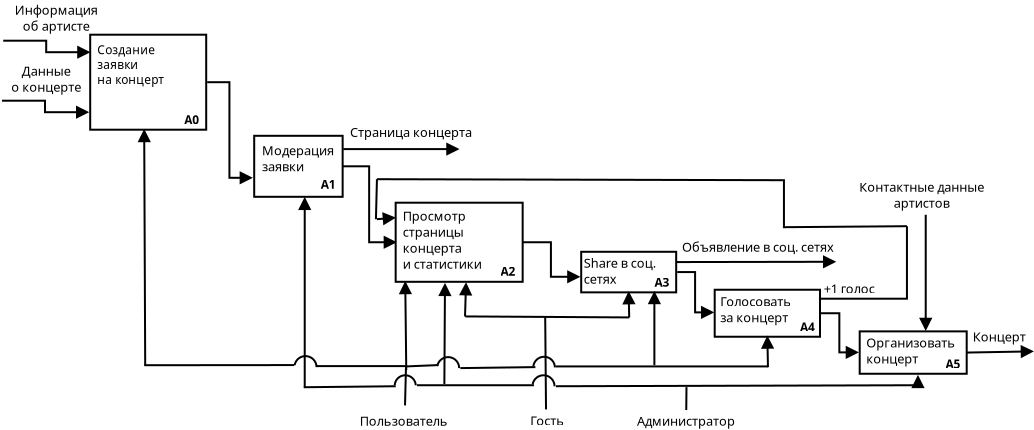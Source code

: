 <?xml version="1.0" encoding="UTF-8"?>
<dia:diagram xmlns:dia="http://www.lysator.liu.se/~alla/dia/">
  <dia:layer name="Background" visible="true" active="true">
    <dia:object type="Standard - Box" version="0" id="O0">
      <dia:attribute name="obj_pos">
        <dia:point val="6.25,4.4"/>
      </dia:attribute>
      <dia:attribute name="obj_bb">
        <dia:rectangle val="6.2,4.35;12.1,9.2"/>
      </dia:attribute>
      <dia:attribute name="elem_corner">
        <dia:point val="6.25,4.4"/>
      </dia:attribute>
      <dia:attribute name="elem_width">
        <dia:real val="5.8"/>
      </dia:attribute>
      <dia:attribute name="elem_height">
        <dia:real val="4.75"/>
      </dia:attribute>
      <dia:attribute name="show_background">
        <dia:boolean val="true"/>
      </dia:attribute>
    </dia:object>
    <dia:object type="Standard - Text" version="1" id="O1">
      <dia:attribute name="obj_pos">
        <dia:point val="6.6,5.375"/>
      </dia:attribute>
      <dia:attribute name="obj_bb">
        <dia:rectangle val="6.6,4.822;10.155,7.002"/>
      </dia:attribute>
      <dia:attribute name="text">
        <dia:composite type="text">
          <dia:attribute name="string">
            <dia:string>#Создание
заявки
на концерт#</dia:string>
          </dia:attribute>
          <dia:attribute name="font">
            <dia:font family="sans" style="0" name="Helvetica"/>
          </dia:attribute>
          <dia:attribute name="height">
            <dia:real val="0.744"/>
          </dia:attribute>
          <dia:attribute name="pos">
            <dia:point val="6.6,5.375"/>
          </dia:attribute>
          <dia:attribute name="color">
            <dia:color val="#000000"/>
          </dia:attribute>
          <dia:attribute name="alignment">
            <dia:enum val="0"/>
          </dia:attribute>
        </dia:composite>
      </dia:attribute>
      <dia:attribute name="valign">
        <dia:enum val="3"/>
      </dia:attribute>
    </dia:object>
    <dia:object type="Standard - ZigZagLine" version="1" id="O2">
      <dia:attribute name="obj_pos">
        <dia:point val="1.9,4.7"/>
      </dia:attribute>
      <dia:attribute name="obj_bb">
        <dia:rectangle val="1.85,4.65;6.312,5.606"/>
      </dia:attribute>
      <dia:attribute name="orth_points">
        <dia:point val="1.9,4.7"/>
        <dia:point val="4.05,4.7"/>
        <dia:point val="4.05,5.275"/>
        <dia:point val="6.2,5.275"/>
      </dia:attribute>
      <dia:attribute name="orth_orient">
        <dia:enum val="0"/>
        <dia:enum val="1"/>
        <dia:enum val="0"/>
      </dia:attribute>
      <dia:attribute name="autorouting">
        <dia:boolean val="true"/>
      </dia:attribute>
      <dia:attribute name="end_arrow">
        <dia:enum val="3"/>
      </dia:attribute>
      <dia:attribute name="end_arrow_length">
        <dia:real val="0.5"/>
      </dia:attribute>
      <dia:attribute name="end_arrow_width">
        <dia:real val="0.5"/>
      </dia:attribute>
    </dia:object>
    <dia:object type="Standard - Text" version="1" id="O3">
      <dia:attribute name="obj_pos">
        <dia:point val="4.55,3.4"/>
      </dia:attribute>
      <dia:attribute name="obj_bb">
        <dia:rectangle val="2.373,2.805;6.728,4.35"/>
      </dia:attribute>
      <dia:attribute name="text">
        <dia:composite type="text">
          <dia:attribute name="string">
            <dia:string>#Информация
об артисте#</dia:string>
          </dia:attribute>
          <dia:attribute name="font">
            <dia:font family="sans" style="0" name="Helvetica"/>
          </dia:attribute>
          <dia:attribute name="height">
            <dia:real val="0.8"/>
          </dia:attribute>
          <dia:attribute name="pos">
            <dia:point val="4.55,3.4"/>
          </dia:attribute>
          <dia:attribute name="color">
            <dia:color val="#000000"/>
          </dia:attribute>
          <dia:attribute name="alignment">
            <dia:enum val="1"/>
          </dia:attribute>
        </dia:composite>
      </dia:attribute>
      <dia:attribute name="valign">
        <dia:enum val="3"/>
      </dia:attribute>
    </dia:object>
    <dia:object type="Standard - Text" version="1" id="O4">
      <dia:attribute name="obj_pos">
        <dia:point val="4.05,6.45"/>
      </dia:attribute>
      <dia:attribute name="obj_bb">
        <dia:rectangle val="2.149,5.855;5.951,7.4"/>
      </dia:attribute>
      <dia:attribute name="text">
        <dia:composite type="text">
          <dia:attribute name="string">
            <dia:string>#Данные
о концерте#</dia:string>
          </dia:attribute>
          <dia:attribute name="font">
            <dia:font family="sans" style="0" name="Helvetica"/>
          </dia:attribute>
          <dia:attribute name="height">
            <dia:real val="0.8"/>
          </dia:attribute>
          <dia:attribute name="pos">
            <dia:point val="4.05,6.45"/>
          </dia:attribute>
          <dia:attribute name="color">
            <dia:color val="#000000"/>
          </dia:attribute>
          <dia:attribute name="alignment">
            <dia:enum val="1"/>
          </dia:attribute>
        </dia:composite>
      </dia:attribute>
      <dia:attribute name="valign">
        <dia:enum val="3"/>
      </dia:attribute>
    </dia:object>
    <dia:object type="Standard - ZigZagLine" version="1" id="O5">
      <dia:attribute name="obj_pos">
        <dia:point val="12.1,6.775"/>
      </dia:attribute>
      <dia:attribute name="obj_bb">
        <dia:rectangle val="12.05,6.725;14.434,11.886"/>
      </dia:attribute>
      <dia:attribute name="orth_points">
        <dia:point val="12.1,6.775"/>
        <dia:point val="13.211,6.775"/>
        <dia:point val="13.211,11.555"/>
        <dia:point val="14.322,11.555"/>
      </dia:attribute>
      <dia:attribute name="orth_orient">
        <dia:enum val="0"/>
        <dia:enum val="1"/>
        <dia:enum val="0"/>
      </dia:attribute>
      <dia:attribute name="autorouting">
        <dia:boolean val="true"/>
      </dia:attribute>
      <dia:attribute name="end_arrow">
        <dia:enum val="3"/>
      </dia:attribute>
      <dia:attribute name="end_arrow_length">
        <dia:real val="0.5"/>
      </dia:attribute>
      <dia:attribute name="end_arrow_width">
        <dia:real val="0.5"/>
      </dia:attribute>
      <dia:connections>
        <dia:connection handle="0" to="O0" connection="8"/>
      </dia:connections>
    </dia:object>
    <dia:object type="Standard - Box" version="0" id="O6">
      <dia:attribute name="obj_pos">
        <dia:point val="14.45,9.455"/>
      </dia:attribute>
      <dia:attribute name="obj_bb">
        <dia:rectangle val="14.4,9.405;18.922,12.555"/>
      </dia:attribute>
      <dia:attribute name="elem_corner">
        <dia:point val="14.45,9.455"/>
      </dia:attribute>
      <dia:attribute name="elem_width">
        <dia:real val="4.422"/>
      </dia:attribute>
      <dia:attribute name="elem_height">
        <dia:real val="3.05"/>
      </dia:attribute>
      <dia:attribute name="show_background">
        <dia:boolean val="true"/>
      </dia:attribute>
    </dia:object>
    <dia:object type="Standard - Text" version="1" id="O7">
      <dia:attribute name="obj_pos">
        <dia:point val="14.836,10.43"/>
      </dia:attribute>
      <dia:attribute name="obj_bb">
        <dia:rectangle val="14.836,9.835;18.651,11.38"/>
      </dia:attribute>
      <dia:attribute name="text">
        <dia:composite type="text">
          <dia:attribute name="string">
            <dia:string>#Модерация
заявки#</dia:string>
          </dia:attribute>
          <dia:attribute name="font">
            <dia:font family="sans" style="0" name="Helvetica"/>
          </dia:attribute>
          <dia:attribute name="height">
            <dia:real val="0.8"/>
          </dia:attribute>
          <dia:attribute name="pos">
            <dia:point val="14.836,10.43"/>
          </dia:attribute>
          <dia:attribute name="color">
            <dia:color val="#000000"/>
          </dia:attribute>
          <dia:attribute name="alignment">
            <dia:enum val="0"/>
          </dia:attribute>
        </dia:composite>
      </dia:attribute>
      <dia:attribute name="valign">
        <dia:enum val="3"/>
      </dia:attribute>
    </dia:object>
    <dia:object type="Standard - ZigZagLine" version="1" id="O8">
      <dia:attribute name="obj_pos">
        <dia:point val="18.872,10.98"/>
      </dia:attribute>
      <dia:attribute name="obj_bb">
        <dia:rectangle val="18.823,10.93;21.634,15.108"/>
      </dia:attribute>
      <dia:attribute name="orth_points">
        <dia:point val="18.872,10.98"/>
        <dia:point val="20.198,10.98"/>
        <dia:point val="20.198,14.777"/>
        <dia:point val="21.523,14.777"/>
      </dia:attribute>
      <dia:attribute name="orth_orient">
        <dia:enum val="0"/>
        <dia:enum val="1"/>
        <dia:enum val="0"/>
      </dia:attribute>
      <dia:attribute name="autorouting">
        <dia:boolean val="true"/>
      </dia:attribute>
      <dia:attribute name="end_arrow">
        <dia:enum val="3"/>
      </dia:attribute>
      <dia:attribute name="end_arrow_length">
        <dia:real val="0.5"/>
      </dia:attribute>
      <dia:attribute name="end_arrow_width">
        <dia:real val="0.5"/>
      </dia:attribute>
      <dia:connections>
        <dia:connection handle="0" to="O6" connection="4"/>
        <dia:connection handle="1" to="O9" connection="3"/>
      </dia:connections>
    </dia:object>
    <dia:object type="Standard - Box" version="0" id="O9">
      <dia:attribute name="obj_pos">
        <dia:point val="21.523,12.8"/>
      </dia:attribute>
      <dia:attribute name="obj_bb">
        <dia:rectangle val="21.473,12.75;27.922,16.805"/>
      </dia:attribute>
      <dia:attribute name="elem_corner">
        <dia:point val="21.523,12.8"/>
      </dia:attribute>
      <dia:attribute name="elem_width">
        <dia:real val="6.35"/>
      </dia:attribute>
      <dia:attribute name="elem_height">
        <dia:real val="3.955"/>
      </dia:attribute>
      <dia:attribute name="show_background">
        <dia:boolean val="true"/>
      </dia:attribute>
    </dia:object>
    <dia:object type="Standard - Text" version="1" id="O10">
      <dia:attribute name="obj_pos">
        <dia:point val="21.875,13.7"/>
      </dia:attribute>
      <dia:attribute name="obj_bb">
        <dia:rectangle val="21.875,13.105;26.355,16.25"/>
      </dia:attribute>
      <dia:attribute name="text">
        <dia:composite type="text">
          <dia:attribute name="string">
            <dia:string>#Просмотр
страницы
концерта
и статистики#</dia:string>
          </dia:attribute>
          <dia:attribute name="font">
            <dia:font family="sans" style="0" name="Helvetica"/>
          </dia:attribute>
          <dia:attribute name="height">
            <dia:real val="0.8"/>
          </dia:attribute>
          <dia:attribute name="pos">
            <dia:point val="21.875,13.7"/>
          </dia:attribute>
          <dia:attribute name="color">
            <dia:color val="#000000"/>
          </dia:attribute>
          <dia:attribute name="alignment">
            <dia:enum val="0"/>
          </dia:attribute>
        </dia:composite>
      </dia:attribute>
      <dia:attribute name="valign">
        <dia:enum val="3"/>
      </dia:attribute>
    </dia:object>
    <dia:object type="Standard - Text" version="1" id="O11">
      <dia:attribute name="obj_pos">
        <dia:point val="10.95,8.875"/>
      </dia:attribute>
      <dia:attribute name="obj_bb">
        <dia:rectangle val="10.95,8.322;11.825,9.015"/>
      </dia:attribute>
      <dia:attribute name="text">
        <dia:composite type="text">
          <dia:attribute name="string">
            <dia:string>#A0#</dia:string>
          </dia:attribute>
          <dia:attribute name="font">
            <dia:font family="sans" style="80" name="Helvetica-Bold"/>
          </dia:attribute>
          <dia:attribute name="height">
            <dia:real val="0.744"/>
          </dia:attribute>
          <dia:attribute name="pos">
            <dia:point val="10.95,8.875"/>
          </dia:attribute>
          <dia:attribute name="color">
            <dia:color val="#000000"/>
          </dia:attribute>
          <dia:attribute name="alignment">
            <dia:enum val="0"/>
          </dia:attribute>
        </dia:composite>
      </dia:attribute>
      <dia:attribute name="valign">
        <dia:enum val="3"/>
      </dia:attribute>
    </dia:object>
    <dia:object type="Standard - Text" version="1" id="O12">
      <dia:attribute name="obj_pos">
        <dia:point val="17.78,12.107"/>
      </dia:attribute>
      <dia:attribute name="obj_bb">
        <dia:rectangle val="17.78,11.555;18.655,12.248"/>
      </dia:attribute>
      <dia:attribute name="text">
        <dia:composite type="text">
          <dia:attribute name="string">
            <dia:string>#A1#</dia:string>
          </dia:attribute>
          <dia:attribute name="font">
            <dia:font family="sans" style="80" name="Helvetica-Bold"/>
          </dia:attribute>
          <dia:attribute name="height">
            <dia:real val="0.744"/>
          </dia:attribute>
          <dia:attribute name="pos">
            <dia:point val="17.78,12.107"/>
          </dia:attribute>
          <dia:attribute name="color">
            <dia:color val="#000000"/>
          </dia:attribute>
          <dia:attribute name="alignment">
            <dia:enum val="0"/>
          </dia:attribute>
        </dia:composite>
      </dia:attribute>
      <dia:attribute name="valign">
        <dia:enum val="3"/>
      </dia:attribute>
    </dia:object>
    <dia:object type="Standard - Text" version="1" id="O13">
      <dia:attribute name="obj_pos">
        <dia:point val="26.77,16.457"/>
      </dia:attribute>
      <dia:attribute name="obj_bb">
        <dia:rectangle val="26.77,15.905;27.645,16.598"/>
      </dia:attribute>
      <dia:attribute name="text">
        <dia:composite type="text">
          <dia:attribute name="string">
            <dia:string>#A2#</dia:string>
          </dia:attribute>
          <dia:attribute name="font">
            <dia:font family="sans" style="80" name="Helvetica-Bold"/>
          </dia:attribute>
          <dia:attribute name="height">
            <dia:real val="0.744"/>
          </dia:attribute>
          <dia:attribute name="pos">
            <dia:point val="26.77,16.457"/>
          </dia:attribute>
          <dia:attribute name="color">
            <dia:color val="#000000"/>
          </dia:attribute>
          <dia:attribute name="alignment">
            <dia:enum val="0"/>
          </dia:attribute>
        </dia:composite>
      </dia:attribute>
      <dia:attribute name="valign">
        <dia:enum val="3"/>
      </dia:attribute>
    </dia:object>
    <dia:object type="Standard - Box" version="0" id="O14">
      <dia:attribute name="obj_pos">
        <dia:point val="30.8,15.254"/>
      </dia:attribute>
      <dia:attribute name="obj_bb">
        <dia:rectangle val="30.75,15.204;35.599,17.333"/>
      </dia:attribute>
      <dia:attribute name="elem_corner">
        <dia:point val="30.8,15.254"/>
      </dia:attribute>
      <dia:attribute name="elem_width">
        <dia:real val="4.749"/>
      </dia:attribute>
      <dia:attribute name="elem_height">
        <dia:real val="2.029"/>
      </dia:attribute>
      <dia:attribute name="show_background">
        <dia:boolean val="true"/>
      </dia:attribute>
    </dia:object>
    <dia:object type="Standard - Box" version="0" id="O15">
      <dia:attribute name="obj_pos">
        <dia:point val="37.475,17.152"/>
      </dia:attribute>
      <dia:attribute name="obj_bb">
        <dia:rectangle val="37.425,17.102;42.79,19.552"/>
      </dia:attribute>
      <dia:attribute name="elem_corner">
        <dia:point val="37.475,17.152"/>
      </dia:attribute>
      <dia:attribute name="elem_width">
        <dia:real val="5.265"/>
      </dia:attribute>
      <dia:attribute name="elem_height">
        <dia:real val="2.35"/>
      </dia:attribute>
      <dia:attribute name="show_background">
        <dia:boolean val="true"/>
      </dia:attribute>
    </dia:object>
    <dia:object type="Standard - Box" version="0" id="O16">
      <dia:attribute name="obj_pos">
        <dia:point val="44.725,19.234"/>
      </dia:attribute>
      <dia:attribute name="obj_bb">
        <dia:rectangle val="44.675,19.184;50.125,21.402"/>
      </dia:attribute>
      <dia:attribute name="elem_corner">
        <dia:point val="44.725,19.234"/>
      </dia:attribute>
      <dia:attribute name="elem_width">
        <dia:real val="5.35"/>
      </dia:attribute>
      <dia:attribute name="elem_height">
        <dia:real val="2.119"/>
      </dia:attribute>
      <dia:attribute name="show_background">
        <dia:boolean val="true"/>
      </dia:attribute>
    </dia:object>
    <dia:object type="Standard - Text" version="1" id="O17">
      <dia:attribute name="obj_pos">
        <dia:point val="30.925,16.058"/>
      </dia:attribute>
      <dia:attribute name="obj_bb">
        <dia:rectangle val="30.925,15.463;34.938,17.008"/>
      </dia:attribute>
      <dia:attribute name="text">
        <dia:composite type="text">
          <dia:attribute name="string">
            <dia:string>#Share в соц.
сетях#</dia:string>
          </dia:attribute>
          <dia:attribute name="font">
            <dia:font family="sans" style="0" name="Helvetica"/>
          </dia:attribute>
          <dia:attribute name="height">
            <dia:real val="0.8"/>
          </dia:attribute>
          <dia:attribute name="pos">
            <dia:point val="30.925,16.058"/>
          </dia:attribute>
          <dia:attribute name="color">
            <dia:color val="#000000"/>
          </dia:attribute>
          <dia:attribute name="alignment">
            <dia:enum val="0"/>
          </dia:attribute>
        </dia:composite>
      </dia:attribute>
      <dia:attribute name="valign">
        <dia:enum val="3"/>
      </dia:attribute>
    </dia:object>
    <dia:object type="Standard - ZigZagLine" version="1" id="O18">
      <dia:attribute name="obj_pos">
        <dia:point val="27.872,14.777"/>
      </dia:attribute>
      <dia:attribute name="obj_bb">
        <dia:rectangle val="27.823,14.727;30.81,16.835"/>
      </dia:attribute>
      <dia:attribute name="orth_points">
        <dia:point val="27.872,14.777"/>
        <dia:point val="29.286,14.777"/>
        <dia:point val="29.286,16.504"/>
        <dia:point val="30.699,16.504"/>
      </dia:attribute>
      <dia:attribute name="orth_orient">
        <dia:enum val="0"/>
        <dia:enum val="1"/>
        <dia:enum val="0"/>
      </dia:attribute>
      <dia:attribute name="autorouting">
        <dia:boolean val="true"/>
      </dia:attribute>
      <dia:attribute name="end_arrow">
        <dia:enum val="3"/>
      </dia:attribute>
      <dia:attribute name="end_arrow_length">
        <dia:real val="0.5"/>
      </dia:attribute>
      <dia:attribute name="end_arrow_width">
        <dia:real val="0.5"/>
      </dia:attribute>
      <dia:connections>
        <dia:connection handle="0" to="O9" connection="4"/>
      </dia:connections>
    </dia:object>
    <dia:object type="Standard - Text" version="1" id="O19">
      <dia:attribute name="obj_pos">
        <dia:point val="34.459,17.006"/>
      </dia:attribute>
      <dia:attribute name="obj_bb">
        <dia:rectangle val="34.459,16.454;35.334,17.146"/>
      </dia:attribute>
      <dia:attribute name="text">
        <dia:composite type="text">
          <dia:attribute name="string">
            <dia:string>#A3#</dia:string>
          </dia:attribute>
          <dia:attribute name="font">
            <dia:font family="sans" style="80" name="Helvetica-Bold"/>
          </dia:attribute>
          <dia:attribute name="height">
            <dia:real val="0.744"/>
          </dia:attribute>
          <dia:attribute name="pos">
            <dia:point val="34.459,17.006"/>
          </dia:attribute>
          <dia:attribute name="color">
            <dia:color val="#000000"/>
          </dia:attribute>
          <dia:attribute name="alignment">
            <dia:enum val="0"/>
          </dia:attribute>
        </dia:composite>
      </dia:attribute>
      <dia:attribute name="valign">
        <dia:enum val="3"/>
      </dia:attribute>
    </dia:object>
    <dia:object type="Standard - Line" version="0" id="O20">
      <dia:attribute name="obj_pos">
        <dia:point val="35.549,15.768"/>
      </dia:attribute>
      <dia:attribute name="obj_bb">
        <dia:rectangle val="35.498,15.424;43.602,16.086"/>
      </dia:attribute>
      <dia:attribute name="conn_endpoints">
        <dia:point val="35.549,15.768"/>
        <dia:point val="43.49,15.754"/>
      </dia:attribute>
      <dia:attribute name="numcp">
        <dia:int val="1"/>
      </dia:attribute>
      <dia:attribute name="end_arrow">
        <dia:enum val="3"/>
      </dia:attribute>
      <dia:attribute name="end_arrow_length">
        <dia:real val="0.5"/>
      </dia:attribute>
      <dia:attribute name="end_arrow_width">
        <dia:real val="0.5"/>
      </dia:attribute>
      <dia:connections>
        <dia:connection handle="0" to="O14" connection="4"/>
      </dia:connections>
    </dia:object>
    <dia:object type="Standard - Text" version="1" id="O21">
      <dia:attribute name="obj_pos">
        <dia:point val="35.84,15.254"/>
      </dia:attribute>
      <dia:attribute name="obj_bb">
        <dia:rectangle val="35.84,14.659;44.245,15.404"/>
      </dia:attribute>
      <dia:attribute name="text">
        <dia:composite type="text">
          <dia:attribute name="string">
            <dia:string>#Объявление в соц. сетях#</dia:string>
          </dia:attribute>
          <dia:attribute name="font">
            <dia:font family="sans" style="0" name="Helvetica"/>
          </dia:attribute>
          <dia:attribute name="height">
            <dia:real val="0.8"/>
          </dia:attribute>
          <dia:attribute name="pos">
            <dia:point val="35.84,15.254"/>
          </dia:attribute>
          <dia:attribute name="color">
            <dia:color val="#000000"/>
          </dia:attribute>
          <dia:attribute name="alignment">
            <dia:enum val="0"/>
          </dia:attribute>
        </dia:composite>
      </dia:attribute>
      <dia:attribute name="valign">
        <dia:enum val="3"/>
      </dia:attribute>
    </dia:object>
    <dia:object type="Standard - Text" version="1" id="O22">
      <dia:attribute name="obj_pos">
        <dia:point val="37.75,17.977"/>
      </dia:attribute>
      <dia:attribute name="obj_bb">
        <dia:rectangle val="37.75,17.382;41.605,18.927"/>
      </dia:attribute>
      <dia:attribute name="text">
        <dia:composite type="text">
          <dia:attribute name="string">
            <dia:string>#Голосовать
за концерт#</dia:string>
          </dia:attribute>
          <dia:attribute name="font">
            <dia:font family="sans" style="0" name="Helvetica"/>
          </dia:attribute>
          <dia:attribute name="height">
            <dia:real val="0.8"/>
          </dia:attribute>
          <dia:attribute name="pos">
            <dia:point val="37.75,17.977"/>
          </dia:attribute>
          <dia:attribute name="color">
            <dia:color val="#000000"/>
          </dia:attribute>
          <dia:attribute name="alignment">
            <dia:enum val="0"/>
          </dia:attribute>
        </dia:composite>
      </dia:attribute>
      <dia:attribute name="valign">
        <dia:enum val="3"/>
      </dia:attribute>
    </dia:object>
    <dia:object type="Standard - Text" version="1" id="O23">
      <dia:attribute name="obj_pos">
        <dia:point val="41.74,19.236"/>
      </dia:attribute>
      <dia:attribute name="obj_bb">
        <dia:rectangle val="41.74,18.684;42.615,19.376"/>
      </dia:attribute>
      <dia:attribute name="text">
        <dia:composite type="text">
          <dia:attribute name="string">
            <dia:string>#A4#</dia:string>
          </dia:attribute>
          <dia:attribute name="font">
            <dia:font family="sans" style="80" name="Helvetica-Bold"/>
          </dia:attribute>
          <dia:attribute name="height">
            <dia:real val="0.744"/>
          </dia:attribute>
          <dia:attribute name="pos">
            <dia:point val="41.74,19.236"/>
          </dia:attribute>
          <dia:attribute name="color">
            <dia:color val="#000000"/>
          </dia:attribute>
          <dia:attribute name="alignment">
            <dia:enum val="0"/>
          </dia:attribute>
        </dia:composite>
      </dia:attribute>
      <dia:attribute name="valign">
        <dia:enum val="3"/>
      </dia:attribute>
    </dia:object>
    <dia:object type="Standard - ZigZagLine" version="1" id="O24">
      <dia:attribute name="obj_pos">
        <dia:point val="35.599,16.268"/>
      </dia:attribute>
      <dia:attribute name="obj_bb">
        <dia:rectangle val="35.549,16.218;37.502,18.615"/>
      </dia:attribute>
      <dia:attribute name="orth_points">
        <dia:point val="35.599,16.268"/>
        <dia:point val="36.494,16.268"/>
        <dia:point val="36.494,18.284"/>
        <dia:point val="37.39,18.284"/>
      </dia:attribute>
      <dia:attribute name="orth_orient">
        <dia:enum val="0"/>
        <dia:enum val="1"/>
        <dia:enum val="0"/>
      </dia:attribute>
      <dia:attribute name="autorouting">
        <dia:boolean val="true"/>
      </dia:attribute>
      <dia:attribute name="end_arrow">
        <dia:enum val="3"/>
      </dia:attribute>
      <dia:attribute name="end_arrow_length">
        <dia:real val="0.5"/>
      </dia:attribute>
      <dia:attribute name="end_arrow_width">
        <dia:real val="0.5"/>
      </dia:attribute>
      <dia:connections>
        <dia:connection handle="0" to="O14" connection="8"/>
      </dia:connections>
    </dia:object>
    <dia:object type="Standard - Line" version="0" id="O25">
      <dia:attribute name="obj_pos">
        <dia:point val="20.587,13.625"/>
      </dia:attribute>
      <dia:attribute name="obj_bb">
        <dia:rectangle val="20.534,13.268;21.587,13.927"/>
      </dia:attribute>
      <dia:attribute name="conn_endpoints">
        <dia:point val="20.587,13.625"/>
        <dia:point val="21.476,13.553"/>
      </dia:attribute>
      <dia:attribute name="numcp">
        <dia:int val="1"/>
      </dia:attribute>
      <dia:attribute name="end_arrow">
        <dia:enum val="3"/>
      </dia:attribute>
      <dia:attribute name="end_arrow_length">
        <dia:real val="0.5"/>
      </dia:attribute>
      <dia:attribute name="end_arrow_width">
        <dia:real val="0.5"/>
      </dia:attribute>
    </dia:object>
    <dia:object type="Standard - Text" version="1" id="O26">
      <dia:attribute name="obj_pos">
        <dia:point val="42.925,17.334"/>
      </dia:attribute>
      <dia:attribute name="obj_bb">
        <dia:rectangle val="42.925,16.739;45.958,17.484"/>
      </dia:attribute>
      <dia:attribute name="text">
        <dia:composite type="text">
          <dia:attribute name="string">
            <dia:string>#+1 голос#</dia:string>
          </dia:attribute>
          <dia:attribute name="font">
            <dia:font family="sans" style="0" name="Helvetica"/>
          </dia:attribute>
          <dia:attribute name="height">
            <dia:real val="0.8"/>
          </dia:attribute>
          <dia:attribute name="pos">
            <dia:point val="42.925,17.334"/>
          </dia:attribute>
          <dia:attribute name="color">
            <dia:color val="#000000"/>
          </dia:attribute>
          <dia:attribute name="alignment">
            <dia:enum val="0"/>
          </dia:attribute>
        </dia:composite>
      </dia:attribute>
      <dia:attribute name="valign">
        <dia:enum val="3"/>
      </dia:attribute>
    </dia:object>
    <dia:object type="Standard - ZigZagLine" version="1" id="O27">
      <dia:attribute name="obj_pos">
        <dia:point val="42.79,18.327"/>
      </dia:attribute>
      <dia:attribute name="obj_bb">
        <dia:rectangle val="42.74,18.277;44.737,20.615"/>
      </dia:attribute>
      <dia:attribute name="orth_points">
        <dia:point val="42.79,18.327"/>
        <dia:point val="43.708,18.327"/>
        <dia:point val="43.708,20.284"/>
        <dia:point val="44.625,20.284"/>
      </dia:attribute>
      <dia:attribute name="orth_orient">
        <dia:enum val="0"/>
        <dia:enum val="1"/>
        <dia:enum val="0"/>
      </dia:attribute>
      <dia:attribute name="autorouting">
        <dia:boolean val="true"/>
      </dia:attribute>
      <dia:attribute name="end_arrow">
        <dia:enum val="3"/>
      </dia:attribute>
      <dia:attribute name="end_arrow_length">
        <dia:real val="0.5"/>
      </dia:attribute>
      <dia:attribute name="end_arrow_width">
        <dia:real val="0.5"/>
      </dia:attribute>
      <dia:connections>
        <dia:connection handle="0" to="O15" connection="8"/>
      </dia:connections>
    </dia:object>
    <dia:object type="Standard - Text" version="1" id="O28">
      <dia:attribute name="obj_pos">
        <dia:point val="45.05,20.043"/>
      </dia:attribute>
      <dia:attribute name="obj_bb">
        <dia:rectangle val="45.05,19.448;49.783,20.993"/>
      </dia:attribute>
      <dia:attribute name="text">
        <dia:composite type="text">
          <dia:attribute name="string">
            <dia:string>#Организовать
концерт#</dia:string>
          </dia:attribute>
          <dia:attribute name="font">
            <dia:font family="sans" style="0" name="Helvetica"/>
          </dia:attribute>
          <dia:attribute name="height">
            <dia:real val="0.8"/>
          </dia:attribute>
          <dia:attribute name="pos">
            <dia:point val="45.05,20.043"/>
          </dia:attribute>
          <dia:attribute name="color">
            <dia:color val="#000000"/>
          </dia:attribute>
          <dia:attribute name="alignment">
            <dia:enum val="0"/>
          </dia:attribute>
        </dia:composite>
      </dia:attribute>
      <dia:attribute name="valign">
        <dia:enum val="3"/>
      </dia:attribute>
    </dia:object>
    <dia:object type="Standard - Text" version="1" id="O29">
      <dia:attribute name="obj_pos">
        <dia:point val="49.015,21.086"/>
      </dia:attribute>
      <dia:attribute name="obj_bb">
        <dia:rectangle val="49.015,20.534;49.89,21.226"/>
      </dia:attribute>
      <dia:attribute name="text">
        <dia:composite type="text">
          <dia:attribute name="string">
            <dia:string>#A5#</dia:string>
          </dia:attribute>
          <dia:attribute name="font">
            <dia:font family="sans" style="80" name="Helvetica-Bold"/>
          </dia:attribute>
          <dia:attribute name="height">
            <dia:real val="0.744"/>
          </dia:attribute>
          <dia:attribute name="pos">
            <dia:point val="49.015,21.086"/>
          </dia:attribute>
          <dia:attribute name="color">
            <dia:color val="#000000"/>
          </dia:attribute>
          <dia:attribute name="alignment">
            <dia:enum val="0"/>
          </dia:attribute>
        </dia:composite>
      </dia:attribute>
      <dia:attribute name="valign">
        <dia:enum val="3"/>
      </dia:attribute>
    </dia:object>
    <dia:object type="Standard - Line" version="0" id="O30">
      <dia:attribute name="obj_pos">
        <dia:point val="50.075,20.293"/>
      </dia:attribute>
      <dia:attribute name="obj_bb">
        <dia:rectangle val="50.025,19.913;53.487,20.574"/>
      </dia:attribute>
      <dia:attribute name="conn_endpoints">
        <dia:point val="50.075,20.293"/>
        <dia:point val="53.376,20.234"/>
      </dia:attribute>
      <dia:attribute name="numcp">
        <dia:int val="1"/>
      </dia:attribute>
      <dia:attribute name="end_arrow">
        <dia:enum val="3"/>
      </dia:attribute>
      <dia:attribute name="end_arrow_length">
        <dia:real val="0.5"/>
      </dia:attribute>
      <dia:attribute name="end_arrow_width">
        <dia:real val="0.5"/>
      </dia:attribute>
      <dia:connections>
        <dia:connection handle="0" to="O16" connection="4"/>
      </dia:connections>
    </dia:object>
    <dia:object type="Standard - Text" version="1" id="O31">
      <dia:attribute name="obj_pos">
        <dia:point val="50.376,19.734"/>
      </dia:attribute>
      <dia:attribute name="obj_bb">
        <dia:rectangle val="50.376,19.139;53.255,19.884"/>
      </dia:attribute>
      <dia:attribute name="text">
        <dia:composite type="text">
          <dia:attribute name="string">
            <dia:string>#Концерт#</dia:string>
          </dia:attribute>
          <dia:attribute name="font">
            <dia:font family="sans" style="0" name="Helvetica"/>
          </dia:attribute>
          <dia:attribute name="height">
            <dia:real val="0.8"/>
          </dia:attribute>
          <dia:attribute name="pos">
            <dia:point val="50.376,19.734"/>
          </dia:attribute>
          <dia:attribute name="color">
            <dia:color val="#000000"/>
          </dia:attribute>
          <dia:attribute name="alignment">
            <dia:enum val="0"/>
          </dia:attribute>
        </dia:composite>
      </dia:attribute>
      <dia:attribute name="valign">
        <dia:enum val="3"/>
      </dia:attribute>
    </dia:object>
    <dia:object type="Standard - Line" version="0" id="O32">
      <dia:attribute name="obj_pos">
        <dia:point val="48.026,13.403"/>
      </dia:attribute>
      <dia:attribute name="obj_bb">
        <dia:rectangle val="47.695,13.353;48.356,19.265"/>
      </dia:attribute>
      <dia:attribute name="conn_endpoints">
        <dia:point val="48.026,13.403"/>
        <dia:point val="48.026,19.153"/>
      </dia:attribute>
      <dia:attribute name="numcp">
        <dia:int val="1"/>
      </dia:attribute>
      <dia:attribute name="end_arrow">
        <dia:enum val="3"/>
      </dia:attribute>
      <dia:attribute name="end_arrow_length">
        <dia:real val="0.5"/>
      </dia:attribute>
      <dia:attribute name="end_arrow_width">
        <dia:real val="0.5"/>
      </dia:attribute>
    </dia:object>
    <dia:object type="Standard - Text" version="1" id="O33">
      <dia:attribute name="obj_pos">
        <dia:point val="47.826,12.253"/>
      </dia:attribute>
      <dia:attribute name="obj_bb">
        <dia:rectangle val="44.382,11.658;51.269,13.203"/>
      </dia:attribute>
      <dia:attribute name="text">
        <dia:composite type="text">
          <dia:attribute name="string">
            <dia:string>#Контактные данные
артистов#</dia:string>
          </dia:attribute>
          <dia:attribute name="font">
            <dia:font family="sans" style="0" name="Helvetica"/>
          </dia:attribute>
          <dia:attribute name="height">
            <dia:real val="0.8"/>
          </dia:attribute>
          <dia:attribute name="pos">
            <dia:point val="47.826,12.253"/>
          </dia:attribute>
          <dia:attribute name="color">
            <dia:color val="#000000"/>
          </dia:attribute>
          <dia:attribute name="alignment">
            <dia:enum val="1"/>
          </dia:attribute>
        </dia:composite>
      </dia:attribute>
      <dia:attribute name="valign">
        <dia:enum val="3"/>
      </dia:attribute>
    </dia:object>
    <dia:object type="Standard - Text" version="1" id="O34">
      <dia:attribute name="obj_pos">
        <dia:point val="19.723,23.952"/>
      </dia:attribute>
      <dia:attribute name="obj_bb">
        <dia:rectangle val="19.723,23.357;24.445,24.102"/>
      </dia:attribute>
      <dia:attribute name="text">
        <dia:composite type="text">
          <dia:attribute name="string">
            <dia:string>#Пользователь#</dia:string>
          </dia:attribute>
          <dia:attribute name="font">
            <dia:font family="sans" style="0" name="Helvetica"/>
          </dia:attribute>
          <dia:attribute name="height">
            <dia:real val="0.8"/>
          </dia:attribute>
          <dia:attribute name="pos">
            <dia:point val="19.723,23.952"/>
          </dia:attribute>
          <dia:attribute name="color">
            <dia:color val="#000000"/>
          </dia:attribute>
          <dia:attribute name="alignment">
            <dia:enum val="0"/>
          </dia:attribute>
        </dia:composite>
      </dia:attribute>
      <dia:attribute name="valign">
        <dia:enum val="3"/>
      </dia:attribute>
    </dia:object>
    <dia:object type="Standard - Text" version="1" id="O35">
      <dia:attribute name="obj_pos">
        <dia:point val="28.25,23.936"/>
      </dia:attribute>
      <dia:attribute name="obj_bb">
        <dia:rectangle val="28.25,23.341;30.14,24.086"/>
      </dia:attribute>
      <dia:attribute name="text">
        <dia:composite type="text">
          <dia:attribute name="string">
            <dia:string>#Гость#</dia:string>
          </dia:attribute>
          <dia:attribute name="font">
            <dia:font family="sans" style="0" name="Helvetica"/>
          </dia:attribute>
          <dia:attribute name="height">
            <dia:real val="0.8"/>
          </dia:attribute>
          <dia:attribute name="pos">
            <dia:point val="28.25,23.936"/>
          </dia:attribute>
          <dia:attribute name="color">
            <dia:color val="#000000"/>
          </dia:attribute>
          <dia:attribute name="alignment">
            <dia:enum val="0"/>
          </dia:attribute>
        </dia:composite>
      </dia:attribute>
      <dia:attribute name="valign">
        <dia:enum val="3"/>
      </dia:attribute>
    </dia:object>
    <dia:object type="Standard - Line" version="0" id="O36">
      <dia:attribute name="obj_pos">
        <dia:point val="29.041,23.136"/>
      </dia:attribute>
      <dia:attribute name="obj_bb">
        <dia:rectangle val="28.949,18.436;29.091,23.187"/>
      </dia:attribute>
      <dia:attribute name="conn_endpoints">
        <dia:point val="29.041,23.136"/>
        <dia:point val="29.0,18.486"/>
      </dia:attribute>
      <dia:attribute name="numcp">
        <dia:int val="1"/>
      </dia:attribute>
    </dia:object>
    <dia:object type="Standard - Line" version="0" id="O37">
      <dia:attribute name="obj_pos">
        <dia:point val="25.0,18.486"/>
      </dia:attribute>
      <dia:attribute name="obj_bb">
        <dia:rectangle val="24.949,18.436;33.25,18.587"/>
      </dia:attribute>
      <dia:attribute name="conn_endpoints">
        <dia:point val="25.0,18.486"/>
        <dia:point val="33.2,18.536"/>
      </dia:attribute>
      <dia:attribute name="numcp">
        <dia:int val="1"/>
      </dia:attribute>
    </dia:object>
    <dia:object type="Standard - Line" version="0" id="O38">
      <dia:attribute name="obj_pos">
        <dia:point val="33.2,18.536"/>
      </dia:attribute>
      <dia:attribute name="obj_bb">
        <dia:rectangle val="32.855,17.171;33.516,18.587"/>
      </dia:attribute>
      <dia:attribute name="conn_endpoints">
        <dia:point val="33.2,18.536"/>
        <dia:point val="33.174,17.283"/>
      </dia:attribute>
      <dia:attribute name="numcp">
        <dia:int val="1"/>
      </dia:attribute>
      <dia:attribute name="end_arrow">
        <dia:enum val="3"/>
      </dia:attribute>
      <dia:attribute name="end_arrow_length">
        <dia:real val="0.5"/>
      </dia:attribute>
      <dia:attribute name="end_arrow_width">
        <dia:real val="0.5"/>
      </dia:attribute>
      <dia:connections>
        <dia:connection handle="1" to="O14" connection="6"/>
      </dia:connections>
    </dia:object>
    <dia:object type="Standard - Line" version="0" id="O39">
      <dia:attribute name="obj_pos">
        <dia:point val="24.991,18.486"/>
      </dia:attribute>
      <dia:attribute name="obj_bb">
        <dia:rectangle val="24.693,16.724;25.355,18.538"/>
      </dia:attribute>
      <dia:attribute name="conn_endpoints">
        <dia:point val="24.991,18.486"/>
        <dia:point val="25.041,16.836"/>
      </dia:attribute>
      <dia:attribute name="numcp">
        <dia:int val="1"/>
      </dia:attribute>
      <dia:attribute name="end_arrow">
        <dia:enum val="3"/>
      </dia:attribute>
      <dia:attribute name="end_arrow_length">
        <dia:real val="0.5"/>
      </dia:attribute>
      <dia:attribute name="end_arrow_width">
        <dia:real val="0.5"/>
      </dia:attribute>
    </dia:object>
    <dia:object type="Standard - Line" version="0" id="O40">
      <dia:attribute name="obj_pos">
        <dia:point val="21.991,22.936"/>
      </dia:attribute>
      <dia:attribute name="obj_bb">
        <dia:rectangle val="21.939,20.885;22.092,22.988"/>
      </dia:attribute>
      <dia:attribute name="conn_endpoints">
        <dia:point val="21.991,22.936"/>
        <dia:point val="22.041,20.936"/>
      </dia:attribute>
      <dia:attribute name="numcp">
        <dia:int val="1"/>
      </dia:attribute>
    </dia:object>
    <dia:object type="Standard - Arc" version="0" id="O41">
      <dia:attribute name="obj_pos">
        <dia:point val="29.487,21.036"/>
      </dia:attribute>
      <dia:attribute name="obj_bb">
        <dia:rectangle val="28.355,20.453;29.54,21.089"/>
      </dia:attribute>
      <dia:attribute name="conn_endpoints">
        <dia:point val="29.487,21.036"/>
        <dia:point val="28.408,20.97"/>
      </dia:attribute>
      <dia:attribute name="curve_distance">
        <dia:real val="0.5"/>
      </dia:attribute>
    </dia:object>
    <dia:object type="Standard - Line" version="0" id="O42">
      <dia:attribute name="obj_pos">
        <dia:point val="22.041,20.986"/>
      </dia:attribute>
      <dia:attribute name="obj_bb">
        <dia:rectangle val="21.989,20.867;23.71,21.038"/>
      </dia:attribute>
      <dia:attribute name="conn_endpoints">
        <dia:point val="22.041,20.986"/>
        <dia:point val="23.658,20.919"/>
      </dia:attribute>
      <dia:attribute name="numcp">
        <dia:int val="1"/>
      </dia:attribute>
    </dia:object>
    <dia:object type="Standard - Line" version="0" id="O43">
      <dia:attribute name="obj_pos">
        <dia:point val="29.537,20.986"/>
      </dia:attribute>
      <dia:attribute name="obj_bb">
        <dia:rectangle val="29.487,20.936;40.187,21.036"/>
      </dia:attribute>
      <dia:attribute name="conn_endpoints">
        <dia:point val="29.537,20.986"/>
        <dia:point val="40.137,20.986"/>
      </dia:attribute>
      <dia:attribute name="numcp">
        <dia:int val="1"/>
      </dia:attribute>
    </dia:object>
    <dia:object type="Standard - Line" version="0" id="O44">
      <dia:attribute name="obj_pos">
        <dia:point val="8.95,20.926"/>
      </dia:attribute>
      <dia:attribute name="obj_bb">
        <dia:rectangle val="8.9,20.869;16.506,20.976"/>
      </dia:attribute>
      <dia:attribute name="conn_endpoints">
        <dia:point val="8.95,20.926"/>
        <dia:point val="16.456,20.919"/>
      </dia:attribute>
      <dia:attribute name="numcp">
        <dia:int val="1"/>
      </dia:attribute>
    </dia:object>
    <dia:object type="Standard - Line" version="0" id="O45">
      <dia:attribute name="obj_pos">
        <dia:point val="9,20.926"/>
      </dia:attribute>
      <dia:attribute name="obj_bb">
        <dia:rectangle val="8.621,9.063;9.283,20.976"/>
      </dia:attribute>
      <dia:attribute name="conn_endpoints">
        <dia:point val="9,20.926"/>
        <dia:point val="8.95,9.175"/>
      </dia:attribute>
      <dia:attribute name="numcp">
        <dia:int val="1"/>
      </dia:attribute>
      <dia:attribute name="end_arrow">
        <dia:enum val="3"/>
      </dia:attribute>
      <dia:attribute name="end_arrow_length">
        <dia:real val="0.5"/>
      </dia:attribute>
      <dia:attribute name="end_arrow_width">
        <dia:real val="0.5"/>
      </dia:attribute>
    </dia:object>
    <dia:object type="Standard - Line" version="0" id="O46">
      <dia:attribute name="obj_pos">
        <dia:point val="22.053,21.176"/>
      </dia:attribute>
      <dia:attribute name="obj_bb">
        <dia:rectangle val="21.678,16.664;22.34,21.226"/>
      </dia:attribute>
      <dia:attribute name="conn_endpoints">
        <dia:point val="22.053,21.176"/>
        <dia:point val="22.003,16.776"/>
      </dia:attribute>
      <dia:attribute name="numcp">
        <dia:int val="1"/>
      </dia:attribute>
      <dia:attribute name="end_arrow">
        <dia:enum val="3"/>
      </dia:attribute>
      <dia:attribute name="end_arrow_length">
        <dia:real val="0.5"/>
      </dia:attribute>
      <dia:attribute name="end_arrow_width">
        <dia:real val="0.5"/>
      </dia:attribute>
    </dia:object>
    <dia:object type="Standard - Line" version="0" id="O47">
      <dia:attribute name="obj_pos">
        <dia:point val="40.138,21.026"/>
      </dia:attribute>
      <dia:attribute name="obj_bb">
        <dia:rectangle val="39.788,19.391;40.449,21.077"/>
      </dia:attribute>
      <dia:attribute name="conn_endpoints">
        <dia:point val="40.138,21.026"/>
        <dia:point val="40.108,19.502"/>
      </dia:attribute>
      <dia:attribute name="numcp">
        <dia:int val="1"/>
      </dia:attribute>
      <dia:attribute name="end_arrow">
        <dia:enum val="3"/>
      </dia:attribute>
      <dia:attribute name="end_arrow_length">
        <dia:real val="0.5"/>
      </dia:attribute>
      <dia:attribute name="end_arrow_width">
        <dia:real val="0.5"/>
      </dia:attribute>
      <dia:connections>
        <dia:connection handle="1" to="O15" connection="6"/>
      </dia:connections>
    </dia:object>
    <dia:object type="Standard - Line" version="0" id="O48">
      <dia:attribute name="obj_pos">
        <dia:point val="34.459,20.926"/>
      </dia:attribute>
      <dia:attribute name="obj_bb">
        <dia:rectangle val="34.128,17.164;34.79,20.976"/>
      </dia:attribute>
      <dia:attribute name="conn_endpoints">
        <dia:point val="34.459,20.926"/>
        <dia:point val="34.459,17.276"/>
      </dia:attribute>
      <dia:attribute name="numcp">
        <dia:int val="1"/>
      </dia:attribute>
      <dia:attribute name="end_arrow">
        <dia:enum val="3"/>
      </dia:attribute>
      <dia:attribute name="end_arrow_length">
        <dia:real val="0.5"/>
      </dia:attribute>
      <dia:attribute name="end_arrow_width">
        <dia:real val="0.5"/>
      </dia:attribute>
    </dia:object>
    <dia:object type="Standard - Text" version="1" id="O49">
      <dia:attribute name="obj_pos">
        <dia:point val="33.587,23.953"/>
      </dia:attribute>
      <dia:attribute name="obj_bb">
        <dia:rectangle val="33.587,23.358;38.902,24.102"/>
      </dia:attribute>
      <dia:attribute name="text">
        <dia:composite type="text">
          <dia:attribute name="string">
            <dia:string>#Администратор#</dia:string>
          </dia:attribute>
          <dia:attribute name="font">
            <dia:font family="sans" style="0" name="Helvetica"/>
          </dia:attribute>
          <dia:attribute name="height">
            <dia:real val="0.8"/>
          </dia:attribute>
          <dia:attribute name="pos">
            <dia:point val="33.587,23.953"/>
          </dia:attribute>
          <dia:attribute name="color">
            <dia:color val="#000000"/>
          </dia:attribute>
          <dia:attribute name="alignment">
            <dia:enum val="0"/>
          </dia:attribute>
        </dia:composite>
      </dia:attribute>
      <dia:attribute name="valign">
        <dia:enum val="3"/>
      </dia:attribute>
    </dia:object>
    <dia:object type="Standard - Arc" version="0" id="O50">
      <dia:attribute name="obj_pos">
        <dia:point val="22.528,21.928"/>
      </dia:attribute>
      <dia:attribute name="obj_bb">
        <dia:rectangle val="21.426,21.378;22.578,21.978"/>
      </dia:attribute>
      <dia:attribute name="conn_endpoints">
        <dia:point val="22.528,21.928"/>
        <dia:point val="21.476,21.927"/>
      </dia:attribute>
      <dia:attribute name="curve_distance">
        <dia:real val="0.5"/>
      </dia:attribute>
    </dia:object>
    <dia:object type="Standard - Arc" version="0" id="O51">
      <dia:attribute name="obj_pos">
        <dia:point val="29.468,21.978"/>
      </dia:attribute>
      <dia:attribute name="obj_bb">
        <dia:rectangle val="28.317,21.378;29.523,22.032"/>
      </dia:attribute>
      <dia:attribute name="conn_endpoints">
        <dia:point val="29.468,21.978"/>
        <dia:point val="28.372,21.878"/>
      </dia:attribute>
      <dia:attribute name="curve_distance">
        <dia:real val="0.5"/>
      </dia:attribute>
    </dia:object>
    <dia:object type="Standard - Line" version="0" id="O52">
      <dia:attribute name="obj_pos">
        <dia:point val="29.537,21.977"/>
      </dia:attribute>
      <dia:attribute name="obj_bb">
        <dia:rectangle val="29.487,21.877;47.587,22.028"/>
      </dia:attribute>
      <dia:attribute name="conn_endpoints">
        <dia:point val="29.537,21.977"/>
        <dia:point val="47.537,21.927"/>
      </dia:attribute>
      <dia:attribute name="numcp">
        <dia:int val="1"/>
      </dia:attribute>
    </dia:object>
    <dia:object type="Standard - Line" version="0" id="O53">
      <dia:attribute name="obj_pos">
        <dia:point val="22.587,21.927"/>
      </dia:attribute>
      <dia:attribute name="obj_bb">
        <dia:rectangle val="22.537,21.878;28.487,21.977"/>
      </dia:attribute>
      <dia:attribute name="conn_endpoints">
        <dia:point val="22.587,21.927"/>
        <dia:point val="28.437,21.927"/>
      </dia:attribute>
      <dia:attribute name="numcp">
        <dia:int val="1"/>
      </dia:attribute>
    </dia:object>
    <dia:object type="Standard - Line" version="0" id="O54">
      <dia:attribute name="obj_pos">
        <dia:point val="16.926,22.027"/>
      </dia:attribute>
      <dia:attribute name="obj_bb">
        <dia:rectangle val="16.875,21.927;21.576,22.078"/>
      </dia:attribute>
      <dia:attribute name="conn_endpoints">
        <dia:point val="16.926,22.027"/>
        <dia:point val="21.526,21.977"/>
      </dia:attribute>
      <dia:attribute name="numcp">
        <dia:int val="1"/>
      </dia:attribute>
    </dia:object>
    <dia:object type="Standard - Line" version="0" id="O55">
      <dia:attribute name="obj_pos">
        <dia:point val="16.976,22.02"/>
      </dia:attribute>
      <dia:attribute name="obj_bb">
        <dia:rectangle val="16.645,12.458;17.306,22.07"/>
      </dia:attribute>
      <dia:attribute name="conn_endpoints">
        <dia:point val="16.976,22.02"/>
        <dia:point val="16.976,12.569"/>
      </dia:attribute>
      <dia:attribute name="numcp">
        <dia:int val="1"/>
      </dia:attribute>
      <dia:attribute name="end_arrow">
        <dia:enum val="3"/>
      </dia:attribute>
      <dia:attribute name="end_arrow_length">
        <dia:real val="0.5"/>
      </dia:attribute>
      <dia:attribute name="end_arrow_width">
        <dia:real val="0.5"/>
      </dia:attribute>
    </dia:object>
    <dia:object type="Standard - Line" version="0" id="O56">
      <dia:attribute name="obj_pos">
        <dia:point val="47.638,21.97"/>
      </dia:attribute>
      <dia:attribute name="obj_bb">
        <dia:rectangle val="47.307,21.358;47.968,22.037"/>
      </dia:attribute>
      <dia:attribute name="conn_endpoints">
        <dia:point val="47.638,21.97"/>
        <dia:point val="47.638,21.47"/>
      </dia:attribute>
      <dia:attribute name="numcp">
        <dia:int val="1"/>
      </dia:attribute>
      <dia:attribute name="end_arrow">
        <dia:enum val="3"/>
      </dia:attribute>
      <dia:attribute name="end_arrow_length">
        <dia:real val="0.5"/>
      </dia:attribute>
      <dia:attribute name="end_arrow_width">
        <dia:real val="0.5"/>
      </dia:attribute>
    </dia:object>
    <dia:object type="Standard - Line" version="0" id="O57">
      <dia:attribute name="obj_pos">
        <dia:point val="23.958,21.869"/>
      </dia:attribute>
      <dia:attribute name="obj_bb">
        <dia:rectangle val="23.654,16.758;24.316,21.92"/>
      </dia:attribute>
      <dia:attribute name="conn_endpoints">
        <dia:point val="23.958,21.869"/>
        <dia:point val="23.989,16.869"/>
      </dia:attribute>
      <dia:attribute name="numcp">
        <dia:int val="1"/>
      </dia:attribute>
      <dia:attribute name="end_arrow">
        <dia:enum val="3"/>
      </dia:attribute>
      <dia:attribute name="end_arrow_length">
        <dia:real val="0.5"/>
      </dia:attribute>
      <dia:attribute name="end_arrow_width">
        <dia:real val="0.5"/>
      </dia:attribute>
    </dia:object>
    <dia:object type="Standard - Line" version="0" id="O58">
      <dia:attribute name="obj_pos">
        <dia:point val="36.064,22.02"/>
      </dia:attribute>
      <dia:attribute name="obj_bb">
        <dia:rectangle val="36.003,21.969;36.114,23.22"/>
      </dia:attribute>
      <dia:attribute name="conn_endpoints">
        <dia:point val="36.064,22.02"/>
        <dia:point val="36.053,23.169"/>
      </dia:attribute>
      <dia:attribute name="numcp">
        <dia:int val="1"/>
      </dia:attribute>
    </dia:object>
    <dia:object type="Standard - Line" version="0" id="O59">
      <dia:attribute name="obj_pos">
        <dia:point val="18.903,10.12"/>
      </dia:attribute>
      <dia:attribute name="obj_bb">
        <dia:rectangle val="18.853,9.789;24.765,10.45"/>
      </dia:attribute>
      <dia:attribute name="conn_endpoints">
        <dia:point val="18.903,10.12"/>
        <dia:point val="24.653,10.12"/>
      </dia:attribute>
      <dia:attribute name="numcp">
        <dia:int val="1"/>
      </dia:attribute>
      <dia:attribute name="end_arrow">
        <dia:enum val="3"/>
      </dia:attribute>
      <dia:attribute name="end_arrow_length">
        <dia:real val="0.5"/>
      </dia:attribute>
      <dia:attribute name="end_arrow_width">
        <dia:real val="0.5"/>
      </dia:attribute>
    </dia:object>
    <dia:object type="Standard - Text" version="1" id="O60">
      <dia:attribute name="obj_pos">
        <dia:point val="19.244,9.52"/>
      </dia:attribute>
      <dia:attribute name="obj_bb">
        <dia:rectangle val="19.244,8.925;25.937,9.67"/>
      </dia:attribute>
      <dia:attribute name="text">
        <dia:composite type="text">
          <dia:attribute name="string">
            <dia:string>#Страница концерта#</dia:string>
          </dia:attribute>
          <dia:attribute name="font">
            <dia:font family="sans" style="0" name="Helvetica"/>
          </dia:attribute>
          <dia:attribute name="height">
            <dia:real val="0.8"/>
          </dia:attribute>
          <dia:attribute name="pos">
            <dia:point val="19.244,9.52"/>
          </dia:attribute>
          <dia:attribute name="color">
            <dia:color val="#000000"/>
          </dia:attribute>
          <dia:attribute name="alignment">
            <dia:enum val="0"/>
          </dia:attribute>
        </dia:composite>
      </dia:attribute>
      <dia:attribute name="valign">
        <dia:enum val="3"/>
      </dia:attribute>
    </dia:object>
    <dia:object type="Standard - Arc" version="0" id="O61">
      <dia:attribute name="obj_pos">
        <dia:point val="17.567,21.02"/>
      </dia:attribute>
      <dia:attribute name="obj_bb">
        <dia:rectangle val="16.416,20.42;17.621,21.074"/>
      </dia:attribute>
      <dia:attribute name="conn_endpoints">
        <dia:point val="17.567,21.02"/>
        <dia:point val="16.47,20.92"/>
      </dia:attribute>
      <dia:attribute name="curve_distance">
        <dia:real val="0.5"/>
      </dia:attribute>
    </dia:object>
    <dia:object type="Standard - Line" version="0" id="O62">
      <dia:attribute name="obj_pos">
        <dia:point val="17.556,20.97"/>
      </dia:attribute>
      <dia:attribute name="obj_bb">
        <dia:rectangle val="17.506,20.919;22.056,21.02"/>
      </dia:attribute>
      <dia:attribute name="conn_endpoints">
        <dia:point val="17.556,20.97"/>
        <dia:point val="22.006,20.97"/>
      </dia:attribute>
      <dia:attribute name="numcp">
        <dia:int val="1"/>
      </dia:attribute>
    </dia:object>
    <dia:object type="Standard - Arc" version="0" id="O63">
      <dia:attribute name="obj_pos">
        <dia:point val="24.699,21.07"/>
      </dia:attribute>
      <dia:attribute name="obj_bb">
        <dia:rectangle val="23.548,20.47;24.753,21.124"/>
      </dia:attribute>
      <dia:attribute name="conn_endpoints">
        <dia:point val="24.699,21.07"/>
        <dia:point val="23.602,20.97"/>
      </dia:attribute>
      <dia:attribute name="curve_distance">
        <dia:real val="0.5"/>
      </dia:attribute>
    </dia:object>
    <dia:object type="Standard - Line" version="0" id="O64">
      <dia:attribute name="obj_pos">
        <dia:point val="24.758,21.07"/>
      </dia:attribute>
      <dia:attribute name="obj_bb">
        <dia:rectangle val="24.707,20.969;28.558,21.12"/>
      </dia:attribute>
      <dia:attribute name="conn_endpoints">
        <dia:point val="24.758,21.07"/>
        <dia:point val="28.508,21.02"/>
      </dia:attribute>
      <dia:attribute name="numcp">
        <dia:int val="1"/>
      </dia:attribute>
    </dia:object>
    <dia:object type="Standard - ZigZagLine" version="1" id="O65">
      <dia:attribute name="obj_pos">
        <dia:point val="1.84,7.7"/>
      </dia:attribute>
      <dia:attribute name="obj_bb">
        <dia:rectangle val="1.79,7.65;6.252,8.606"/>
      </dia:attribute>
      <dia:attribute name="orth_points">
        <dia:point val="1.84,7.7"/>
        <dia:point val="3.99,7.7"/>
        <dia:point val="3.99,8.275"/>
        <dia:point val="6.14,8.275"/>
      </dia:attribute>
      <dia:attribute name="orth_orient">
        <dia:enum val="0"/>
        <dia:enum val="1"/>
        <dia:enum val="0"/>
      </dia:attribute>
      <dia:attribute name="autorouting">
        <dia:boolean val="true"/>
      </dia:attribute>
      <dia:attribute name="end_arrow">
        <dia:enum val="3"/>
      </dia:attribute>
      <dia:attribute name="end_arrow_length">
        <dia:real val="0.5"/>
      </dia:attribute>
      <dia:attribute name="end_arrow_width">
        <dia:real val="0.5"/>
      </dia:attribute>
    </dia:object>
    <dia:object type="Standard - Line" version="0" id="O66">
      <dia:attribute name="obj_pos">
        <dia:point val="20.537,13.625"/>
      </dia:attribute>
      <dia:attribute name="obj_bb">
        <dia:rectangle val="20.486,11.574;20.639,13.676"/>
      </dia:attribute>
      <dia:attribute name="conn_endpoints">
        <dia:point val="20.537,13.625"/>
        <dia:point val="20.587,11.625"/>
      </dia:attribute>
      <dia:attribute name="numcp">
        <dia:int val="1"/>
      </dia:attribute>
    </dia:object>
    <dia:object type="Standard - Line" version="0" id="O67">
      <dia:attribute name="obj_pos">
        <dia:point val="20.587,11.625"/>
      </dia:attribute>
      <dia:attribute name="obj_bb">
        <dia:rectangle val="20.537,11.575;40.938,11.725"/>
      </dia:attribute>
      <dia:attribute name="conn_endpoints">
        <dia:point val="20.587,11.625"/>
        <dia:point val="40.887,11.675"/>
      </dia:attribute>
      <dia:attribute name="numcp">
        <dia:int val="1"/>
      </dia:attribute>
    </dia:object>
    <dia:object type="Standard - Line" version="0" id="O68">
      <dia:attribute name="obj_pos">
        <dia:point val="40.937,11.625"/>
      </dia:attribute>
      <dia:attribute name="obj_bb">
        <dia:rectangle val="40.887,11.575;40.987,14.075"/>
      </dia:attribute>
      <dia:attribute name="conn_endpoints">
        <dia:point val="40.937,11.625"/>
        <dia:point val="40.937,14.025"/>
      </dia:attribute>
      <dia:attribute name="numcp">
        <dia:int val="1"/>
      </dia:attribute>
    </dia:object>
    <dia:object type="Standard - Line" version="0" id="O69">
      <dia:attribute name="obj_pos">
        <dia:point val="40.887,14.025"/>
      </dia:attribute>
      <dia:attribute name="obj_bb">
        <dia:rectangle val="40.837,13.925;47.138,14.075"/>
      </dia:attribute>
      <dia:attribute name="conn_endpoints">
        <dia:point val="40.887,14.025"/>
        <dia:point val="47.087,13.975"/>
      </dia:attribute>
      <dia:attribute name="numcp">
        <dia:int val="1"/>
      </dia:attribute>
    </dia:object>
    <dia:object type="Standard - Line" version="0" id="O70">
      <dia:attribute name="obj_pos">
        <dia:point val="47.087,13.975"/>
      </dia:attribute>
      <dia:attribute name="obj_bb">
        <dia:rectangle val="47.037,13.925;47.137,17.625"/>
      </dia:attribute>
      <dia:attribute name="conn_endpoints">
        <dia:point val="47.087,13.975"/>
        <dia:point val="47.087,17.575"/>
      </dia:attribute>
      <dia:attribute name="numcp">
        <dia:int val="1"/>
      </dia:attribute>
    </dia:object>
    <dia:object type="Standard - Line" version="0" id="O71">
      <dia:attribute name="obj_pos">
        <dia:point val="42.687,17.6"/>
      </dia:attribute>
      <dia:attribute name="obj_bb">
        <dia:rectangle val="42.637,17.55;47.187,17.65"/>
      </dia:attribute>
      <dia:attribute name="conn_endpoints">
        <dia:point val="42.687,17.6"/>
        <dia:point val="47.137,17.6"/>
      </dia:attribute>
      <dia:attribute name="numcp">
        <dia:int val="1"/>
      </dia:attribute>
    </dia:object>
  </dia:layer>
</dia:diagram>
